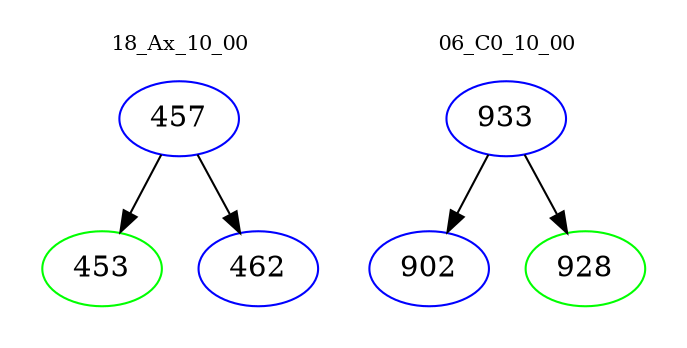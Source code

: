 digraph{
subgraph cluster_0 {
color = white
label = "18_Ax_10_00";
fontsize=10;
T0_457 [label="457", color="blue"]
T0_457 -> T0_453 [color="black"]
T0_453 [label="453", color="green"]
T0_457 -> T0_462 [color="black"]
T0_462 [label="462", color="blue"]
}
subgraph cluster_1 {
color = white
label = "06_C0_10_00";
fontsize=10;
T1_933 [label="933", color="blue"]
T1_933 -> T1_902 [color="black"]
T1_902 [label="902", color="blue"]
T1_933 -> T1_928 [color="black"]
T1_928 [label="928", color="green"]
}
}
